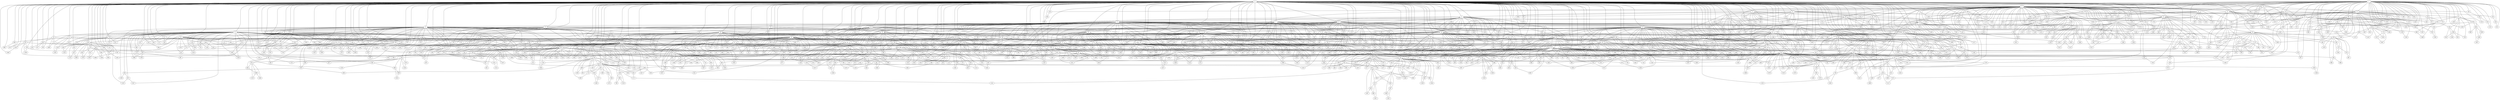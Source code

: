 graph G {
0;
1;
2;
3;
4;
5;
6;
7;
8;
9;
10;
11;
12;
13;
14;
15;
16;
17;
18;
19;
20;
21;
22;
23;
24;
25;
26;
27;
28;
29;
30;
31;
32;
33;
34;
35;
36;
37;
38;
39;
40;
41;
42;
43;
44;
45;
46;
47;
48;
49;
50;
51;
52;
53;
54;
55;
56;
57;
58;
59;
60;
61;
62;
63;
64;
65;
66;
67;
68;
69;
70;
71;
72;
73;
74;
75;
76;
77;
78;
79;
80;
81;
82;
83;
84;
85;
86;
87;
88;
89;
90;
91;
92;
93;
94;
95;
96;
97;
98;
99;
100;
101;
102;
103;
104;
105;
106;
107;
108;
109;
110;
111;
112;
113;
114;
115;
116;
117;
118;
119;
120;
121;
122;
123;
124;
125;
126;
127;
128;
129;
130;
131;
132;
133;
134;
135;
136;
137;
138;
139;
140;
141;
142;
143;
144;
145;
146;
147;
148;
149;
150;
151;
152;
153;
154;
155;
156;
157;
158;
159;
160;
161;
162;
163;
164;
165;
166;
167;
168;
169;
170;
171;
172;
173;
174;
175;
176;
177;
178;
179;
180;
181;
182;
183;
184;
185;
186;
187;
188;
189;
190;
191;
192;
193;
194;
195;
196;
197;
198;
199;
200;
201;
202;
203;
204;
205;
206;
207;
208;
209;
210;
211;
212;
213;
214;
215;
216;
217;
218;
219;
220;
221;
222;
223;
224;
225;
226;
227;
228;
229;
230;
231;
232;
233;
234;
235;
236;
237;
238;
239;
240;
241;
242;
243;
244;
245;
246;
247;
248;
249;
250;
251;
252;
253;
254;
255;
256;
257;
258;
259;
260;
261;
262;
263;
264;
265;
266;
267;
268;
269;
270;
271;
272;
273;
274;
275;
276;
277;
278;
279;
280;
281;
282;
283;
284;
285;
286;
287;
288;
289;
290;
291;
292;
293;
294;
295;
296;
297;
298;
299;
300;
301;
302;
303;
304;
305;
306;
307;
308;
309;
310;
311;
312;
313;
314;
315;
316;
317;
318;
319;
320;
321;
322;
323;
324;
325;
326;
327;
328;
329;
330;
331;
332;
333;
334;
335;
336;
337;
338;
339;
340;
341;
342;
343;
344;
345;
346;
347;
348;
349;
350;
351;
352;
353;
354;
355;
356;
357;
358;
359;
360;
361;
362;
363;
364;
365;
366;
367;
368;
369;
370;
371;
372;
373;
374;
375;
376;
377;
378;
379;
380;
381;
382;
383;
384;
385;
386;
387;
388;
389;
390;
391;
392;
393;
394;
395;
396;
397;
398;
399;
400;
401;
402;
403;
404;
405;
406;
407;
408;
409;
410;
411;
412;
413;
414;
415;
416;
417;
418;
419;
420;
421;
422;
423;
424;
425;
426;
427;
428;
429;
430;
431;
432;
433;
434;
435;
436;
437;
438;
439;
440;
441;
442;
443;
444;
445;
446;
447;
448;
449;
450;
451;
452;
453;
454;
455;
456;
457;
458;
459;
460;
461;
462;
463;
464;
465;
466;
467;
468;
469;
470;
471;
472;
473;
474;
475;
476;
477;
478;
479;
480;
481;
482;
483;
484;
485;
486;
487;
488;
489;
490;
491;
492;
493;
494;
495;
496;
497;
498;
499;
500;
501;
502;
503;
504;
505;
506;
507;
508;
509;
510;
511;
512;
513;
514;
515;
516;
517;
518;
519;
520;
521;
522;
523;
524;
525;
526;
527;
528;
529;
530;
531;
532;
533;
534;
535;
536;
537;
538;
539;
540;
541;
542;
543;
544;
545;
546;
547;
548;
549;
550;
551;
552;
553;
554;
555;
556;
557;
558;
559;
560;
561;
562;
563;
564;
565;
566;
567;
568;
569;
570;
571;
572;
573;
574;
575;
576;
577;
578;
579;
580;
581;
582;
583;
584;
585;
586;
587;
588;
589;
590;
591;
592;
593;
594;
595;
596;
597;
598;
599;
600;
601;
602;
603;
604;
605;
606;
607;
608;
609;
610;
611;
612;
613;
614;
615;
616;
617;
618;
619;
620;
621;
622;
623;
624;
625;
626;
627;
628;
629;
630;
631;
632;
633;
634;
635;
636;
637;
638;
639;
640;
641;
642;
643;
644;
645;
646;
647;
648;
649;
650;
651;
652;
653;
654;
655;
656;
657;
658;
659;
660;
661;
662;
663;
664;
665;
666;
667;
668;
669;
670;
671;
672;
673;
674;
675;
676;
677;
678;
679;
680;
681;
682;
683;
684;
685;
686;
687;
688;
689;
690;
691;
692;
693;
694;
695;
696;
697;
698;
699;
700;
701;
702;
703;
704;
705;
706;
707;
708;
709;
710;
711;
712;
713;
714;
715;
716;
717;
718;
719;
720;
721;
722;
723;
724;
725;
726;
727;
728;
729;
730;
731;
732;
733;
734;
735;
736;
737;
738;
739;
740;
741;
742;
743;
744;
745;
746;
747;
748;
749;
750;
751;
752;
753;
754;
755;
756;
757;
758;
759;
760;
761;
762;
763;
764;
765;
766;
767;
768;
769;
770;
771;
772;
773;
774;
775;
776;
777;
778;
779;
780;
781;
782;
783;
784;
785;
786;
787;
788;
789;
790;
791;
792;
793;
794;
795;
796;
797;
798;
799;
800;
801;
802;
803;
804;
805;
806;
807;
808;
809;
810;
811;
812;
813;
814;
815;
816;
817;
818;
819;
820;
821;
822;
823;
824;
825;
826;
827;
828;
829;
830;
831;
832;
833;
834;
835;
836;
837;
838;
839;
840;
841;
842;
843;
844;
845;
846;
847;
848;
849;
850;
851;
852;
853;
854;
855;
856;
857;
858;
859;
860;
861;
862;
863;
864;
865;
866;
867;
868;
869;
870;
871;
872;
873;
874;
875;
876;
877;
878;
879;
880;
881;
882;
883;
884;
885;
886;
887;
888;
889;
890;
891;
892;
893;
894;
895;
896;
897;
898;
899;
900;
901;
902;
903;
904;
905;
906;
907;
908;
909;
910;
911;
912;
913;
914;
915;
916;
917;
918;
919;
920;
921;
922;
923;
924;
925;
926;
927;
928;
929;
930;
931;
932;
933;
934;
935;
936;
937;
938;
939;
940;
941;
942;
943;
944;
945;
946;
947;
948;
949;
950;
951;
952;
953;
954;
955;
956;
957;
958;
959;
960;
961;
962;
963;
964;
965;
966;
967;
968;
969;
970;
971;
972;
973;
974;
975;
976;
977;
978;
979;
980;
981;
982;
983;
984;
985;
986;
987;
988;
989;
990;
991;
992;
993;
994;
995;
996;
997;
998;
999;
1000;
1001;
1002;
1003;
1004;
1005;
1006;
1007;
1008;
1009;
1010;
1011;
1012;
1013;
1014;
1015;
1016;
1017;
1018;
1019;
1020;
1021;
1022;
1023;
1024;
1025;
1026;
1027;
1028;
1029;
1030;
1031;
1032;
1033;
1034;
1035;
1036;
1037;
1038;
1039;
1040;
1041;
1042;
1043;
1044;
1045;
1046;
1047;
1048;
1049;
1050;
1051;
1052;
1053;
1054;
1055;
1056;
1057;
1058;
1059;
1060;
1061;
1062;
1063;
1064;
1065;
1066;
1067;
1068;
1069;
1070;
1071;
1072;
1073;
1074;
1075;
1076;
1077;
1078;
1079;
1080;
1081;
1082;
1083;
1084;
1085;
1086;
1087;
1088;
1089;
1090;
1091;
1092;
1093;
1094;
1095;
1096;
1097;
1098;
1099;
1100;
1101;
1102;
1103;
1104;
1105;
1106;
1107;
1108;
1109;
1110;
1111;
1112;
1113;
1114;
1115;
1116;
1117;
1118;
1119;
1120;
1121;
1122;
1123;
1124;
1125;
1126;
1127;
1128;
1129;
1130;
1131;
1132;
1133;
1134;
1135;
1136;
1137;
1138;
1139;
1140;
1141;
1142;
1143;
1144;
1145;
1146;
1147;
1148;
1149;
1150;
1151;
1152;
1153;
1154;
1155;
1156;
1157;
1158;
1159;
1160;
1161;
1162;
1163;
1164;
1165;
1166;
1167;
1168;
1169;
1170;
1171;
1172;
1173;
1174;
1175;
1176;
1177;
1178;
1179;
1180;
1181;
1182;
1183;
1184;
1185;
1186;
1187;
1188;
1189;
1190;
1191;
1192;
1193;
1194;
1195;
1196;
1197;
1198;
1199;
1200;
1201;
1202;
1203;
1204;
1205;
1206;
1207;
1208;
1209;
1210;
1211;
1212;
1213;
1214;
1215;
1216;
1217;
1218;
1219;
1220;
1221;
1222;
1223;
1224;
1225;
1226;
1227;
1228;
1229;
1230;
1231;
1232;
1233;
1234;
1235;
1236;
1237;
1238;
1239;
1240;
1241;
1242;
1243;
1244;
1245;
1246;
1247;
1248;
1249;
1250;
1251;
1252;
1253;
1254;
1255;
1256;
1257;
1258;
1259;
1260;
1261;
1262;
1263;
1264;
1265;
1266;
1267;
1268;
1269;
1270;
1271;
1272;
1273;
1274;
1275;
1276;
1277;
1278;
1279;
1280;
1281;
1282;
1283;
1284;
1285;
1286;
1287;
1288;
1289;
1290;
1291;
1292;
1293;
1294;
1295;
1296;
1297;
1298;
1299;
1300;
1301;
1302;
1303;
1304;
1305;
1306;
1307;
1308;
1309;
1310;
1311;
1312;
1313;
1314;
1315;
1316;
1317;
1318;
1319;
1320;
1321;
1322;
1323;
1324;
1325;
1326;
1327;
1328;
1329;
1330;
1331;
1332;
1333;
1334;
1335;
1336;
1337;
1338;
1339;
1340;
1341;
1342;
1343;
1344;
1345;
1346;
1347;
1348;
1349;
1350;
1351;
1352;
1353;
1354;
1355;
1356;
1357;
1358;
1359;
1360;
1361;
1362;
1363;
1364;
1365;
1366;
1367;
1368;
1369;
1370;
1371;
1372;
1373;
1374;
1375;
1376;
1377;
1378;
1379;
1380;
1381;
1382;
1383;
1384;
1385;
1386;
1387;
1388;
1389;
1390;
1391;
1392;
1393;
1394;
1395;
1396;
1397;
1398;
1399;
1400;
1401;
1402;
1403;
1404;
1405;
1406;
1407;
1408;
1409;
1410;
1411;
1412;
1413;
1414;
1415;
1416;
1417;
1418;
1419;
1420;
1421;
1422;
1423;
1424;
1425;
1426;
1427;
1428;
1429;
1430;
1431;
1432;
1433;
1434;
1435;
1436;
1437;
1438;
1439;
1440;
1441;
1442;
1443;
1444;
1445;
1446;
1447;
1448;
1449;
1450;
1451;
1452;
1453;
1454;
1455;
1456;
1457;
1458;
1459;
1460;
1461;
1462;
1463;
1464;
1465;
1466;
1467;
1468;
1469;
1470;
1471;
1472;
1473;
1474;
1475;
1476;
1477;
1478;
1479;
1480;
1481;
1482;
1483;
1484;
1485;
1486;
1487;
1488;
1489;
1490;
1491;
1492;
1493;
1494;
1495;
1496;
1497;
1498;
1499;
0--2 ;
0--3 ;
0--4 ;
0--5 ;
0--7 ;
0--8 ;
0--9 ;
0--10 ;
0--12 ;
0--15 ;
0--16 ;
0--17 ;
0--18 ;
0--20 ;
0--21 ;
0--23 ;
0--25 ;
0--30 ;
0--31 ;
0--33 ;
0--36 ;
0--37 ;
0--38 ;
0--39 ;
0--40 ;
0--45 ;
0--51 ;
0--57 ;
0--59 ;
0--64 ;
0--66 ;
0--68 ;
0--77 ;
0--81 ;
0--82 ;
0--90 ;
0--95 ;
0--101 ;
0--102 ;
0--103 ;
0--121 ;
0--122 ;
0--123 ;
0--127 ;
0--128 ;
0--130 ;
0--132 ;
0--139 ;
0--155 ;
0--157 ;
0--158 ;
0--162 ;
0--176 ;
0--184 ;
0--186 ;
0--188 ;
0--206 ;
0--217 ;
0--223 ;
0--228 ;
0--230 ;
0--242 ;
0--254 ;
0--255 ;
0--256 ;
0--258 ;
0--260 ;
0--266 ;
0--275 ;
0--280 ;
0--285 ;
0--290 ;
0--297 ;
0--308 ;
0--311 ;
0--313 ;
0--317 ;
0--323 ;
0--324 ;
0--325 ;
0--335 ;
0--338 ;
0--346 ;
0--348 ;
0--377 ;
0--393 ;
0--394 ;
0--398 ;
0--406 ;
0--411 ;
0--425 ;
0--431 ;
0--433 ;
0--435 ;
0--437 ;
0--445 ;
0--478 ;
0--480 ;
0--503 ;
0--510 ;
0--520 ;
0--523 ;
0--528 ;
0--536 ;
0--558 ;
0--560 ;
0--565 ;
0--594 ;
0--602 ;
0--605 ;
0--611 ;
0--618 ;
0--627 ;
0--641 ;
0--646 ;
0--649 ;
0--651 ;
0--671 ;
0--683 ;
0--698 ;
0--704 ;
0--707 ;
0--708 ;
0--710 ;
0--726 ;
0--734 ;
0--748 ;
0--751 ;
0--755 ;
0--759 ;
0--761 ;
0--776 ;
0--790 ;
0--801 ;
0--810 ;
0--811 ;
0--814 ;
0--821 ;
0--828 ;
0--831 ;
0--849 ;
0--867 ;
0--868 ;
0--879 ;
0--882 ;
0--888 ;
0--890 ;
0--905 ;
0--911 ;
0--922 ;
0--925 ;
0--934 ;
0--974 ;
0--1010 ;
0--1022 ;
0--1027 ;
0--1030 ;
0--1048 ;
0--1054 ;
0--1060 ;
0--1080 ;
0--1115 ;
0--1136 ;
0--1141 ;
0--1147 ;
0--1160 ;
0--1168 ;
0--1178 ;
0--1181 ;
0--1215 ;
0--1228 ;
0--1250 ;
0--1265 ;
0--1276 ;
0--1290 ;
0--1292 ;
0--1309 ;
0--1320 ;
0--1329 ;
0--1342 ;
0--1350 ;
0--1361 ;
0--1370 ;
0--1372 ;
0--1379 ;
0--1395 ;
0--1400 ;
0--1402 ;
0--1404 ;
0--1412 ;
0--1421 ;
0--1433 ;
0--1438 ;
0--1439 ;
0--1448 ;
0--1450 ;
0--1463 ;
0--1475 ;
0--1484 ;
1--2 ;
1--6 ;
1--13 ;
1--14 ;
1--19 ;
1--23 ;
1--27 ;
1--28 ;
1--41 ;
1--42 ;
1--69 ;
1--97 ;
1--98 ;
1--100 ;
1--108 ;
1--113 ;
1--133 ;
1--143 ;
1--150 ;
1--172 ;
1--191 ;
1--204 ;
1--222 ;
1--224 ;
1--225 ;
1--231 ;
1--244 ;
1--245 ;
1--286 ;
1--309 ;
1--336 ;
1--342 ;
1--353 ;
1--362 ;
1--391 ;
1--485 ;
1--551 ;
1--575 ;
1--579 ;
1--589 ;
1--595 ;
1--643 ;
1--723 ;
1--822 ;
1--954 ;
1--1090 ;
1--1131 ;
1--1203 ;
1--1236 ;
1--1238 ;
1--1291 ;
1--1307 ;
1--1313 ;
1--1315 ;
1--1375 ;
1--1387 ;
1--1453 ;
1--1496 ;
2--3 ;
2--6 ;
2--11 ;
2--21 ;
2--26 ;
2--41 ;
2--42 ;
2--52 ;
2--55 ;
2--58 ;
2--69 ;
2--89 ;
2--100 ;
2--105 ;
2--107 ;
2--113 ;
2--118 ;
2--174 ;
2--186 ;
2--199 ;
2--201 ;
2--216 ;
2--225 ;
2--232 ;
2--244 ;
2--283 ;
2--299 ;
2--300 ;
2--320 ;
2--331 ;
2--343 ;
2--357 ;
2--391 ;
2--402 ;
2--413 ;
2--428 ;
2--449 ;
2--455 ;
2--472 ;
2--483 ;
2--488 ;
2--516 ;
2--518 ;
2--529 ;
2--535 ;
2--538 ;
2--576 ;
2--598 ;
2--615 ;
2--631 ;
2--637 ;
2--640 ;
2--702 ;
2--714 ;
2--729 ;
2--762 ;
2--772 ;
2--820 ;
2--855 ;
2--950 ;
2--1128 ;
2--1162 ;
2--1172 ;
2--1297 ;
2--1323 ;
2--1340 ;
2--1351 ;
2--1403 ;
2--1410 ;
2--1423 ;
2--1425 ;
2--1429 ;
3--4 ;
3--89 ;
3--258 ;
3--320 ;
3--350 ;
3--370 ;
3--445 ;
3--614 ;
3--656 ;
3--670 ;
3--802 ;
3--1484 ;
4--5 ;
4--7 ;
4--17 ;
4--24 ;
4--70 ;
4--76 ;
4--115 ;
4--317 ;
4--355 ;
4--366 ;
4--368 ;
4--430 ;
4--514 ;
4--624 ;
4--750 ;
4--823 ;
4--833 ;
4--887 ;
4--1030 ;
4--1056 ;
4--1064 ;
4--1109 ;
4--1338 ;
4--1381 ;
5--12 ;
5--16 ;
5--24 ;
5--34 ;
5--50 ;
5--53 ;
5--63 ;
5--67 ;
5--70 ;
5--79 ;
5--87 ;
5--112 ;
5--116 ;
5--123 ;
5--124 ;
5--141 ;
5--154 ;
5--171 ;
5--211 ;
5--215 ;
5--226 ;
5--229 ;
5--261 ;
5--293 ;
5--301 ;
5--333 ;
5--352 ;
5--374 ;
5--405 ;
5--452 ;
5--474 ;
5--492 ;
5--512 ;
5--561 ;
5--569 ;
5--580 ;
5--611 ;
5--628 ;
5--650 ;
5--783 ;
5--789 ;
5--907 ;
5--994 ;
5--1005 ;
5--1020 ;
5--1119 ;
5--1127 ;
5--1150 ;
5--1190 ;
5--1223 ;
5--1354 ;
5--1440 ;
6--11 ;
6--13 ;
6--19 ;
6--60 ;
6--126 ;
6--243 ;
6--259 ;
6--575 ;
6--630 ;
7--8 ;
7--10 ;
7--22 ;
7--38 ;
7--56 ;
7--65 ;
7--161 ;
7--163 ;
7--214 ;
7--241 ;
7--262 ;
7--363 ;
7--368 ;
7--371 ;
7--456 ;
7--552 ;
7--584 ;
7--623 ;
7--664 ;
7--750 ;
7--983 ;
7--1018 ;
7--1081 ;
7--1286 ;
8--9 ;
8--22 ;
8--74 ;
8--99 ;
8--129 ;
8--149 ;
8--165 ;
8--179 ;
8--180 ;
8--183 ;
8--192 ;
8--237 ;
8--281 ;
8--289 ;
8--364 ;
8--387 ;
8--388 ;
8--403 ;
8--493 ;
8--495 ;
8--519 ;
8--526 ;
8--620 ;
8--638 ;
8--664 ;
8--719 ;
8--720 ;
8--740 ;
8--853 ;
8--857 ;
8--867 ;
8--901 ;
8--949 ;
8--959 ;
8--1151 ;
8--1208 ;
8--1220 ;
8--1239 ;
8--1452 ;
8--1457 ;
9--15 ;
9--20 ;
9--30 ;
9--32 ;
9--36 ;
9--94 ;
9--109 ;
9--128 ;
9--129 ;
9--192 ;
9--217 ;
9--236 ;
9--260 ;
9--316 ;
9--395 ;
9--409 ;
9--423 ;
9--467 ;
9--499 ;
9--502 ;
9--530 ;
9--537 ;
9--571 ;
9--578 ;
9--638 ;
9--662 ;
9--725 ;
9--733 ;
9--817 ;
9--851 ;
9--853 ;
9--864 ;
9--884 ;
9--926 ;
9--1017 ;
9--1075 ;
9--1120 ;
9--1124 ;
9--1138 ;
9--1158 ;
9--1184 ;
9--1272 ;
9--1278 ;
9--1293 ;
9--1344 ;
9--1345 ;
9--1346 ;
9--1382 ;
9--1419 ;
9--1431 ;
9--1499 ;
10--40 ;
10--43 ;
10--46 ;
10--65 ;
10--71 ;
10--255 ;
10--371 ;
10--436 ;
10--454 ;
10--500 ;
10--788 ;
10--1022 ;
10--1023 ;
10--1025 ;
10--1037 ;
10--1337 ;
11--26 ;
11--44 ;
11--73 ;
11--201 ;
11--243 ;
11--291 ;
11--379 ;
11--390 ;
11--458 ;
11--736 ;
11--770 ;
11--1196 ;
11--1241 ;
11--1279 ;
11--1366 ;
12--33 ;
12--50 ;
12--53 ;
12--67 ;
12--106 ;
12--116 ;
12--125 ;
12--248 ;
12--452 ;
12--743 ;
12--841 ;
12--850 ;
12--1027 ;
12--1166 ;
12--1373 ;
12--1389 ;
13--14 ;
13--60 ;
13--309 ;
13--342 ;
13--803 ;
13--990 ;
13--1012 ;
13--1236 ;
14--818 ;
14--910 ;
14--990 ;
15--18 ;
15--94 ;
15--109 ;
15--177 ;
15--851 ;
15--1152 ;
15--1287 ;
16--34 ;
16--48 ;
16--51 ;
16--62 ;
16--84 ;
16--85 ;
16--86 ;
16--93 ;
16--153 ;
16--155 ;
16--181 ;
16--182 ;
16--235 ;
16--333 ;
16--339 ;
16--360 ;
16--378 ;
16--424 ;
16--451 ;
16--463 ;
16--465 ;
16--522 ;
16--525 ;
16--532 ;
16--553 ;
16--591 ;
16--642 ;
16--681 ;
16--701 ;
16--728 ;
16--862 ;
16--914 ;
16--920 ;
16--936 ;
16--1091 ;
16--1213 ;
16--1318 ;
16--1376 ;
16--1390 ;
17--66 ;
17--76 ;
17--101 ;
17--103 ;
17--141 ;
17--187 ;
17--254 ;
17--302 ;
17--305 ;
17--354 ;
17--410 ;
17--422 ;
17--468 ;
17--469 ;
17--555 ;
17--586 ;
17--649 ;
17--705 ;
17--767 ;
17--868 ;
17--892 ;
17--1064 ;
17--1153 ;
18--25 ;
18--35 ;
18--37 ;
18--54 ;
18--122 ;
18--167 ;
18--189 ;
18--246 ;
18--264 ;
18--272 ;
18--307 ;
18--359 ;
18--363 ;
18--375 ;
18--667 ;
18--716 ;
18--722 ;
18--735 ;
18--908 ;
19--28 ;
19--29 ;
19--178 ;
19--209 ;
19--318 ;
19--369 ;
19--645 ;
19--1130 ;
19--1305 ;
20--209 ;
20--423 ;
20--625 ;
20--849 ;
20--1016 ;
20--1069 ;
20--1435 ;
21--31 ;
21--58 ;
21--102 ;
21--144 ;
21--151 ;
21--152 ;
21--238 ;
21--489 ;
21--529 ;
21--602 ;
21--839 ;
21--1050 ;
21--1074 ;
22--719 ;
22--740 ;
23--27 ;
23--130 ;
23--257 ;
23--326 ;
23--338 ;
23--579 ;
23--619 ;
24--87 ;
24--208 ;
24--376 ;
24--430 ;
24--474 ;
24--815 ;
24--907 ;
24--1008 ;
24--1381 ;
25--35 ;
25--54 ;
25--59 ;
25--64 ;
25--114 ;
25--127 ;
25--142 ;
25--145 ;
25--156 ;
25--263 ;
25--273 ;
25--303 ;
25--319 ;
25--325 ;
25--328 ;
25--340 ;
25--356 ;
25--385 ;
25--425 ;
25--479 ;
25--497 ;
25--550 ;
25--558 ;
25--577 ;
25--585 ;
25--626 ;
25--629 ;
25--665 ;
25--706 ;
25--722 ;
25--724 ;
25--763 ;
25--764 ;
25--904 ;
25--968 ;
25--975 ;
25--984 ;
25--1003 ;
25--1191 ;
25--1226 ;
25--1321 ;
25--1326 ;
25--1368 ;
25--1411 ;
25--1476 ;
26--44 ;
26--55 ;
26--199 ;
26--300 ;
26--380 ;
26--462 ;
26--576 ;
26--633 ;
26--906 ;
26--997 ;
26--1279 ;
26--1306 ;
26--1444 ;
27--97 ;
27--98 ;
27--133 ;
27--205 ;
27--250 ;
27--257 ;
27--286 ;
27--326 ;
27--358 ;
27--442 ;
27--476 ;
27--690 ;
27--697 ;
27--775 ;
27--822 ;
27--834 ;
27--954 ;
27--957 ;
27--1073 ;
27--1275 ;
28--29 ;
28--91 ;
28--108 ;
28--137 ;
28--166 ;
28--271 ;
28--318 ;
28--509 ;
28--647 ;
28--691 ;
28--852 ;
28--941 ;
28--1133 ;
28--1270 ;
28--1298 ;
28--1352 ;
29--91 ;
29--137 ;
29--178 ;
29--271 ;
29--277 ;
29--369 ;
29--1104 ;
29--1133 ;
30--32 ;
30--170 ;
30--285 ;
30--323 ;
30--1486 ;
31--144 ;
31--233 ;
31--280 ;
31--621 ;
31--636 ;
31--1182 ;
32--409 ;
32--1486 ;
33--157 ;
33--394 ;
33--739 ;
33--1157 ;
33--1311 ;
34--48 ;
34--79 ;
34--86 ;
34--153 ;
34--181 ;
34--261 ;
34--274 ;
34--287 ;
34--295 ;
34--306 ;
34--349 ;
34--426 ;
34--534 ;
34--545 ;
34--652 ;
34--784 ;
34--935 ;
34--936 ;
34--1144 ;
34--1225 ;
34--1439 ;
34--1451 ;
35--145 ;
35--194 ;
35--202 ;
35--263 ;
35--443 ;
35--550 ;
35--695 ;
35--771 ;
35--980 ;
36--121 ;
36--169 ;
36--184 ;
36--1370 ;
37--68 ;
37--213 ;
37--272 ;
37--1134 ;
37--1493 ;
38--39 ;
38--56 ;
38--132 ;
38--341 ;
38--406 ;
38--437 ;
38--536 ;
38--703 ;
38--1132 ;
39--90 ;
39--159 ;
39--608 ;
39--831 ;
39--879 ;
39--977 ;
39--998 ;
39--1031 ;
39--1061 ;
39--1178 ;
40--43 ;
40--45 ;
40--46 ;
40--47 ;
40--49 ;
40--61 ;
40--78 ;
40--196 ;
40--197 ;
40--207 ;
40--298 ;
40--324 ;
40--397 ;
40--420 ;
40--457 ;
40--481 ;
40--501 ;
40--567 ;
40--573 ;
40--592 ;
40--610 ;
40--660 ;
40--933 ;
40--942 ;
40--1025 ;
40--1038 ;
40--1142 ;
40--1177 ;
40--1202 ;
40--1242 ;
40--1331 ;
40--1337 ;
40--1348 ;
40--1393 ;
40--1446 ;
40--1473 ;
41--52 ;
41--105 ;
41--284 ;
41--310 ;
41--314 ;
41--449 ;
41--840 ;
41--1139 ;
41--1333 ;
42--455 ;
42--1410 ;
43--47 ;
43--49 ;
43--71 ;
43--74 ;
43--92 ;
43--104 ;
43--195 ;
43--239 ;
43--240 ;
43--389 ;
43--397 ;
43--427 ;
43--436 ;
43--531 ;
43--564 ;
43--610 ;
43--747 ;
43--805 ;
43--1007 ;
43--1116 ;
43--1230 ;
43--1473 ;
44--73 ;
44--75 ;
44--379 ;
44--382 ;
44--390 ;
44--392 ;
44--462 ;
44--913 ;
45--196 ;
45--197 ;
45--298 ;
45--793 ;
45--1189 ;
45--1331 ;
46--61 ;
46--72 ;
46--147 ;
46--148 ;
46--294 ;
46--327 ;
46--567 ;
47--78 ;
47--189 ;
47--240 ;
47--447 ;
47--457 ;
47--531 ;
47--573 ;
47--583 ;
47--742 ;
47--1001 ;
48--62 ;
48--85 ;
48--120 ;
48--185 ;
48--210 ;
48--837 ;
48--880 ;
48--935 ;
48--1036 ;
48--1071 ;
48--1095 ;
48--1097 ;
48--1144 ;
48--1302 ;
49--57 ;
49--135 ;
49--195 ;
49--207 ;
49--416 ;
49--588 ;
49--674 ;
49--687 ;
49--806 ;
49--992 ;
49--1047 ;
49--1055 ;
49--1142 ;
49--1177 ;
49--1465 ;
50--63 ;
50--80 ;
50--134 ;
50--146 ;
50--211 ;
50--276 ;
50--453 ;
50--473 ;
50--560 ;
50--561 ;
50--666 ;
50--715 ;
50--737 ;
50--752 ;
50--795 ;
50--1271 ;
50--1324 ;
51--84 ;
51--93 ;
51--96 ;
51--136 ;
51--235 ;
51--304 ;
51--508 ;
51--515 ;
51--616 ;
51--937 ;
51--985 ;
51--1174 ;
51--1336 ;
51--1438 ;
52--284 ;
52--314 ;
52--331 ;
52--762 ;
52--1333 ;
53--106 ;
53--215 ;
53--684 ;
53--1166 ;
54--142 ;
54--273 ;
54--288 ;
54--319 ;
54--357 ;
54--359 ;
54--372 ;
54--577 ;
54--600 ;
54--1187 ;
54--1205 ;
54--1437 ;
56--161 ;
56--163 ;
56--214 ;
56--219 ;
56--341 ;
56--606 ;
56--860 ;
56--1018 ;
56--1092 ;
56--1113 ;
56--1234 ;
56--1263 ;
57--81 ;
57--83 ;
57--135 ;
57--158 ;
57--777 ;
57--1035 ;
57--1112 ;
57--1251 ;
57--1303 ;
57--1489 ;
58--151 ;
58--489 ;
58--839 ;
58--919 ;
58--1323 ;
59--82 ;
59--114 ;
59--138 ;
59--156 ;
59--228 ;
59--303 ;
59--337 ;
59--381 ;
59--415 ;
59--448 ;
59--461 ;
59--503 ;
59--504 ;
59--547 ;
59--634 ;
59--787 ;
59--912 ;
59--1013 ;
59--1079 ;
59--1085 ;
59--1115 ;
59--1148 ;
59--1204 ;
59--1304 ;
59--1448 ;
60--126 ;
60--450 ;
60--803 ;
60--875 ;
61--264 ;
61--464 ;
61--521 ;
61--1041 ;
61--1252 ;
62--120 ;
62--185 ;
62--190 ;
62--360 ;
62--361 ;
62--469 ;
62--525 ;
62--705 ;
62--799 ;
62--1176 ;
62--1492 ;
63--80 ;
63--88 ;
63--110 ;
63--134 ;
63--160 ;
63--220 ;
63--247 ;
63--666 ;
63--1058 ;
64--77 ;
64--95 ;
64--200 ;
64--330 ;
64--347 ;
64--356 ;
64--372 ;
64--479 ;
64--559 ;
64--582 ;
64--686 ;
64--704 ;
64--756 ;
64--842 ;
64--872 ;
64--878 ;
64--903 ;
64--971 ;
64--1211 ;
64--1226 ;
64--1259 ;
64--1266 ;
64--1288 ;
64--1469 ;
65--72 ;
65--198 ;
65--253 ;
65--454 ;
65--632 ;
65--746 ;
65--788 ;
65--896 ;
65--981 ;
65--1163 ;
65--1458 ;
66--162 ;
66--410 ;
66--808 ;
66--812 ;
67--154 ;
67--783 ;
67--976 ;
68--213 ;
68--1080 ;
68--1433 ;
69--204 ;
70--929 ;
70--1150 ;
71--92 ;
71--111 ;
72--147 ;
72--148 ;
72--198 ;
72--253 ;
72--367 ;
72--404 ;
72--632 ;
73--75 ;
73--291 ;
73--736 ;
73--770 ;
73--969 ;
73--1059 ;
74--99 ;
74--117 ;
74--119 ;
74--131 ;
74--140 ;
74--179 ;
74--180 ;
74--212 ;
74--282 ;
74--321 ;
74--427 ;
74--429 ;
74--434 ;
74--460 ;
74--490 ;
74--562 ;
74--634 ;
74--727 ;
74--796 ;
74--805 ;
74--838 ;
74--876 ;
74--924 ;
74--1126 ;
74--1169 ;
74--1186 ;
74--1289 ;
74--1294 ;
74--1447 ;
75--392 ;
75--635 ;
75--923 ;
75--969 ;
75--1040 ;
76--230 ;
77--200 ;
77--686 ;
78--447 ;
78--933 ;
79--274 ;
79--426 ;
79--1281 ;
80--88 ;
80--110 ;
80--112 ;
80--312 ;
80--383 ;
80--444 ;
80--563 ;
80--757 ;
80--956 ;
80--1058 ;
80--1110 ;
80--1262 ;
80--1391 ;
81--83 ;
81--777 ;
81--953 ;
81--1007 ;
81--1035 ;
81--1112 ;
81--1215 ;
81--1303 ;
81--1489 ;
82--138 ;
82--270 ;
82--381 ;
82--547 ;
82--1085 ;
82--1181 ;
82--1228 ;
82--1276 ;
82--1308 ;
82--1454 ;
83--1251 ;
84--304 ;
84--591 ;
84--682 ;
84--862 ;
85--465 ;
85--701 ;
85--880 ;
85--1369 ;
86--642 ;
87--208 ;
87--374 ;
87--376 ;
87--494 ;
87--861 ;
88--220 ;
89--232 ;
89--350 ;
89--370 ;
89--418 ;
89--544 ;
89--1011 ;
89--1229 ;
89--1318 ;
89--1420 ;
90--159 ;
90--173 ;
90--188 ;
90--267 ;
90--440 ;
90--506 ;
90--607 ;
90--608 ;
90--707 ;
90--977 ;
90--1061 ;
90--1103 ;
90--1188 ;
91--509 ;
91--572 ;
91--639 ;
91--824 ;
92--111 ;
92--239 ;
92--1045 ;
93--96 ;
93--136 ;
93--269 ;
93--378 ;
93--399 ;
93--676 ;
93--728 ;
93--779 ;
93--1009 ;
93--1217 ;
93--1245 ;
93--1371 ;
94--395 ;
94--733 ;
94--1124 ;
94--1234 ;
94--1269 ;
94--1422 ;
95--347 ;
96--508 ;
96--663 ;
96--779 ;
96--1108 ;
96--1396 ;
97--205 ;
97--234 ;
97--252 ;
97--362 ;
97--648 ;
97--659 ;
97--669 ;
97--749 ;
97--816 ;
97--1387 ;
98--336 ;
98--442 ;
98--482 ;
98--643 ;
98--873 ;
98--946 ;
98--1086 ;
98--1159 ;
98--1240 ;
98--1328 ;
98--1483 ;
99--104 ;
99--117 ;
99--119 ;
99--149 ;
99--165 ;
99--212 ;
99--345 ;
99--401 ;
99--419 ;
99--446 ;
99--511 ;
99--562 ;
99--604 ;
99--727 ;
99--951 ;
99--961 ;
99--1264 ;
99--1270 ;
99--1284 ;
99--1358 ;
99--1418 ;
100--124 ;
100--143 ;
100--472 ;
100--1201 ;
100--1291 ;
101--139 ;
101--168 ;
101--175 ;
101--302 ;
101--377 ;
101--386 ;
101--612 ;
101--1070 ;
101--1374 ;
102--1074 ;
103--354 ;
103--931 ;
103--1218 ;
105--107 ;
105--193 ;
105--249 ;
105--299 ;
105--402 ;
105--417 ;
105--541 ;
105--675 ;
105--680 ;
105--769 ;
105--840 ;
105--845 ;
105--917 ;
105--1175 ;
105--1199 ;
105--1221 ;
105--1432 ;
106--125 ;
106--655 ;
106--743 ;
106--1385 ;
107--174 ;
107--193 ;
107--541 ;
107--568 ;
107--675 ;
107--745 ;
107--769 ;
107--958 ;
107--1078 ;
107--1415 ;
108--166 ;
108--227 ;
108--540 ;
108--673 ;
108--691 ;
108--886 ;
108--967 ;
108--988 ;
108--1298 ;
108--1479 ;
109--177 ;
109--1431 ;
110--115 ;
110--312 ;
111--160 ;
111--236 ;
111--439 ;
111--542 ;
111--1045 ;
111--1247 ;
112--444 ;
112--512 ;
112--563 ;
112--580 ;
112--1117 ;
112--1121 ;
112--1262 ;
113--118 ;
113--164 ;
113--191 ;
113--222 ;
113--432 ;
113--546 ;
113--668 ;
113--800 ;
113--1256 ;
114--415 ;
114--460 ;
114--912 ;
114--1267 ;
114--1368 ;
114--1399 ;
115--355 ;
115--549 ;
116--1119 ;
116--1190 ;
117--140 ;
117--446 ;
117--791 ;
118--164 ;
118--640 ;
118--668 ;
119--131 ;
119--419 ;
119--1170 ;
120--190 ;
120--656 ;
120--1032 ;
120--1219 ;
120--1282 ;
120--1325 ;
120--1407 ;
121--169 ;
121--242 ;
121--279 ;
121--308 ;
121--393 ;
121--414 ;
121--890 ;
121--999 ;
121--1468 ;
122--167 ;
122--170 ;
122--246 ;
122--814 ;
123--171 ;
123--510 ;
123--1235 ;
123--1261 ;
123--1301 ;
124--293 ;
124--405 ;
124--581 ;
124--699 ;
124--774 ;
124--1227 ;
125--655 ;
125--841 ;
125--850 ;
125--1224 ;
125--1316 ;
126--1300 ;
127--1191 ;
128--502 ;
128--571 ;
128--674 ;
128--829 ;
128--1017 ;
128--1255 ;
129--252 ;
129--459 ;
129--578 ;
129--817 ;
129--901 ;
129--970 ;
129--1004 ;
130--206 ;
131--282 ;
131--1170 ;
132--223 ;
132--435 ;
133--150 ;
134--146 ;
134--247 ;
134--566 ;
134--1471 ;
135--416 ;
136--269 ;
136--310 ;
136--322 ;
136--399 ;
136--414 ;
136--498 ;
136--507 ;
136--758 ;
136--778 ;
136--1245 ;
136--1378 ;
137--277 ;
137--647 ;
137--758 ;
137--785 ;
137--1352 ;
138--270 ;
139--168 ;
139--348 ;
139--386 ;
139--491 ;
139--570 ;
139--596 ;
139--801 ;
140--321 ;
140--332 ;
140--461 ;
140--657 ;
140--696 ;
140--712 ;
140--859 ;
140--1033 ;
140--1114 ;
140--1126 ;
140--1200 ;
141--187 ;
141--352 ;
141--653 ;
142--385 ;
143--172 ;
143--700 ;
143--1042 ;
144--152 ;
144--233 ;
144--396 ;
144--636 ;
144--1388 ;
144--1485 ;
145--194 ;
145--202 ;
145--203 ;
145--265 ;
145--292 ;
145--328 ;
145--329 ;
145--590 ;
145--709 ;
145--773 ;
145--832 ;
145--885 ;
145--965 ;
145--978 ;
145--1044 ;
145--1173 ;
145--1398 ;
146--276 ;
146--473 ;
146--527 ;
146--533 ;
146--543 ;
146--1212 ;
147--404 ;
147--470 ;
148--248 ;
148--294 ;
148--1015 ;
148--1100 ;
149--281 ;
149--450 ;
149--511 ;
149--679 ;
149--1122 ;
150--231 ;
151--586 ;
152--238 ;
152--1388 ;
152--1485 ;
153--295 ;
153--534 ;
153--622 ;
154--226 ;
154--650 ;
154--976 ;
154--1424 ;
155--182 ;
155--339 ;
155--463 ;
155--721 ;
155--871 ;
155--1021 ;
155--1101 ;
155--1314 ;
156--626 ;
156--724 ;
156--1148 ;
157--335 ;
157--396 ;
157--739 ;
157--761 ;
157--909 ;
159--173 ;
159--221 ;
159--296 ;
159--603 ;
159--607 ;
159--692 ;
159--1188 ;
160--439 ;
160--539 ;
160--542 ;
160--1247 ;
161--456 ;
162--176 ;
162--251 ;
162--266 ;
162--268 ;
162--334 ;
162--484 ;
162--528 ;
162--601 ;
162--698 ;
162--713 ;
162--759 ;
162--792 ;
162--812 ;
162--944 ;
162--952 ;
162--1077 ;
162--1137 ;
162--1180 ;
162--1243 ;
162--1434 ;
162--1487 ;
163--219 ;
163--373 ;
163--606 ;
163--730 ;
163--932 ;
163--1088 ;
165--289 ;
165--345 ;
165--1264 ;
166--227 ;
166--1194 ;
168--175 ;
168--471 ;
168--491 ;
168--597 ;
168--711 ;
168--768 ;
168--797 ;
168--1068 ;
168--1143 ;
168--1374 ;
169--279 ;
170--676 ;
170--720 ;
170--945 ;
170--1049 ;
170--1193 ;
170--1268 ;
170--1470 ;
171--1235 ;
172--245 ;
172--353 ;
172--700 ;
172--780 ;
173--267 ;
174--568 ;
175--471 ;
175--597 ;
176--251 ;
176--268 ;
176--480 ;
176--484 ;
176--593 ;
176--751 ;
176--754 ;
176--809 ;
176--858 ;
176--982 ;
176--1072 ;
176--1329 ;
177--1152 ;
178--645 ;
179--256 ;
179--403 ;
179--477 ;
179--487 ;
179--1239 ;
180--183 ;
180--838 ;
181--287 ;
181--784 ;
181--920 ;
181--1026 ;
182--721 ;
182--1332 ;
184--433 ;
184--505 ;
184--644 ;
184--683 ;
184--717 ;
184--1141 ;
185--210 ;
185--218 ;
185--694 ;
185--894 ;
185--996 ;
185--1176 ;
185--1233 ;
186--216 ;
186--428 ;
186--714 ;
186--1265 ;
186--1414 ;
187--422 ;
187--653 ;
188--275 ;
188--297 ;
188--311 ;
188--407 ;
188--440 ;
188--710 ;
188--827 ;
188--843 ;
188--1099 ;
188--1125 ;
189--307 ;
190--221 ;
190--496 ;
190--799 ;
191--432 ;
191--731 ;
192--237 ;
192--278 ;
192--315 ;
192--364 ;
192--519 ;
192--526 ;
192--993 ;
192--1223 ;
192--1355 ;
193--249 ;
193--441 ;
193--947 ;
193--1078 ;
193--1123 ;
193--1222 ;
194--203 ;
194--695 ;
194--771 ;
194--773 ;
194--980 ;
195--389 ;
195--588 ;
197--592 ;
199--1425 ;
200--582 ;
200--872 ;
200--921 ;
200--1006 ;
200--1259 ;
201--458 ;
201--678 ;
202--292 ;
202--709 ;
203--265 ;
203--351 ;
203--475 ;
203--556 ;
203--846 ;
203--1367 ;
204--224 ;
204--1313 ;
205--234 ;
205--250 ;
205--960 ;
205--1466 ;
206--905 ;
207--420 ;
207--1465 ;
208--494 ;
209--625 ;
209--718 ;
209--1069 ;
209--1417 ;
210--218 ;
210--694 ;
210--837 ;
210--866 ;
210--996 ;
211--453 ;
211--715 ;
212--490 ;
212--1094 ;
212--1284 ;
213--1134 ;
214--241 ;
214--262 ;
214--860 ;
214--1000 ;
215--684 ;
216--483 ;
216--615 ;
216--1312 ;
217--499 ;
217--530 ;
217--565 ;
219--373 ;
219--730 ;
219--1088 ;
221--296 ;
221--496 ;
221--603 ;
221--1082 ;
221--1135 ;
222--546 ;
222--551 ;
222--723 ;
223--1160 ;
223--1421 ;
224--1131 ;
225--343 ;
226--229 ;
226--301 ;
226--1094 ;
227--673 ;
227--1194 ;
228--290 ;
228--337 ;
228--574 ;
230--594 ;
230--922 ;
232--283 ;
232--413 ;
232--418 ;
232--631 ;
232--738 ;
232--963 ;
232--1001 ;
232--1011 ;
232--1034 ;
232--1330 ;
232--1377 ;
232--1380 ;
232--1429 ;
234--659 ;
234--854 ;
234--1249 ;
235--424 ;
235--515 ;
235--1179 ;
235--1436 ;
236--467 ;
236--662 ;
236--689 ;
236--939 ;
236--1075 ;
236--1156 ;
237--278 ;
240--583 ;
240--742 ;
241--1000 ;
241--1081 ;
241--1258 ;
242--925 ;
242--1450 ;
242--1468 ;
243--259 ;
243--630 ;
244--535 ;
244--729 ;
244--852 ;
245--780 ;
245--1295 ;
247--566 ;
248--1100 ;
248--1389 ;
249--441 ;
249--680 ;
249--1363 ;
249--1386 ;
250--358 ;
250--690 ;
250--775 ;
250--834 ;
250--960 ;
250--1145 ;
250--1237 ;
250--1334 ;
251--792 ;
251--1283 ;
252--459 ;
253--330 ;
253--367 ;
254--305 ;
254--431 ;
255--500 ;
255--1010 ;
256--477 ;
257--619 ;
257--1073 ;
258--802 ;
260--316 ;
260--537 ;
261--548 ;
261--569 ;
261--1020 ;
261--1146 ;
262--623 ;
263--764 ;
264--464 ;
264--466 ;
264--486 ;
264--654 ;
264--667 ;
264--732 ;
264--1046 ;
265--351 ;
265--400 ;
265--587 ;
265--846 ;
265--885 ;
265--965 ;
265--1063 ;
265--1173 ;
266--334 ;
266--344 ;
266--408 ;
266--421 ;
266--513 ;
266--744 ;
266--804 ;
266--1054 ;
266--1406 ;
268--593 ;
268--754 ;
268--952 ;
268--1096 ;
268--1273 ;
269--322 ;
269--498 ;
269--554 ;
269--778 ;
269--818 ;
269--1149 ;
269--1217 ;
272--716 ;
272--735 ;
272--1493 ;
273--288 ;
273--384 ;
273--517 ;
273--600 ;
273--706 ;
273--856 ;
273--895 ;
273--1084 ;
273--1187 ;
273--1205 ;
273--1477 ;
274--545 ;
274--1281 ;
275--313 ;
275--843 ;
275--928 ;
275--1076 ;
276--527 ;
276--533 ;
276--543 ;
276--795 ;
276--943 ;
276--973 ;
276--994 ;
276--1093 ;
276--1271 ;
276--1443 ;
278--315 ;
280--621 ;
280--1254 ;
281--493 ;
281--679 ;
281--930 ;
281--1151 ;
282--434 ;
282--438 ;
282--661 ;
283--637 ;
283--738 ;
283--1297 ;
283--1380 ;
283--1430 ;
285--398 ;
285--520 ;
285--671 ;
285--790 ;
288--384 ;
288--517 ;
288--1437 ;
289--388 ;
290--574 ;
292--329 ;
293--581 ;
293--782 ;
294--327 ;
294--365 ;
294--1015 ;
295--306 ;
295--599 ;
295--622 ;
296--1135 ;
297--407 ;
298--793 ;
298--1024 ;
298--1189 ;
300--380 ;
300--524 ;
300--613 ;
300--766 ;
301--485 ;
302--468 ;
302--892 ;
302--966 ;
303--497 ;
304--682 ;
304--937 ;
305--658 ;
305--1449 ;
306--349 ;
306--599 ;
306--979 ;
306--1451 ;
311--734 ;
312--383 ;
312--757 ;
312--1029 ;
312--1413 ;
313--346 ;
313--557 ;
313--741 ;
313--928 ;
313--1083 ;
313--1409 ;
316--884 ;
317--514 ;
317--833 ;
317--1445 ;
317--1494 ;
318--1130 ;
321--332 ;
321--429 ;
321--657 ;
321--693 ;
321--696 ;
321--760 ;
321--825 ;
321--844 ;
321--938 ;
321--962 ;
321--991 ;
321--1171 ;
321--1294 ;
322--554 ;
322--986 ;
323--478 ;
323--708 ;
323--807 ;
323--1066 ;
323--1320 ;
323--1349 ;
324--481 ;
324--874 ;
324--1114 ;
324--1202 ;
325--540 ;
325--629 ;
325--755 ;
327--365 ;
328--340 ;
328--904 ;
329--590 ;
329--1248 ;
331--516 ;
331--772 ;
334--344 ;
334--408 ;
334--883 ;
334--1087 ;
334--1197 ;
337--448 ;
337--504 ;
337--787 ;
337--881 ;
337--1304 ;
337--1478 ;
339--681 ;
340--665 ;
341--826 ;
341--1113 ;
342--589 ;
342--1012 ;
342--1090 ;
342--1375 ;
342--1384 ;
344--513 ;
344--744 ;
344--804 ;
344--863 ;
344--1062 ;
344--1406 ;
345--401 ;
346--557 ;
346--741 ;
346--1083 ;
346--1357 ;
347--559 ;
347--609 ;
347--1414 ;
348--596 ;
349--979 ;
351--400 ;
351--475 ;
353--1300 ;
353--1496 ;
354--572 ;
354--931 ;
354--1218 ;
355--366 ;
355--412 ;
355--549 ;
355--891 ;
355--1206 ;
355--1319 ;
356--903 ;
356--968 ;
356--1211 ;
356--1288 ;
359--375 ;
360--361 ;
360--476 ;
360--1105 ;
361--1105 ;
361--1165 ;
362--595 ;
362--648 ;
362--1039 ;
362--1238 ;
363--908 ;
364--387 ;
364--1359 ;
364--1392 ;
365--1401 ;
366--412 ;
369--1305 ;
371--552 ;
371--685 ;
376--815 ;
376--861 ;
376--1008 ;
377--612 ;
377--974 ;
377--1043 ;
378--1009 ;
378--1371 ;
379--382 ;
379--1196 ;
380--524 ;
380--613 ;
380--633 ;
383--1413 ;
387--1359 ;
387--1392 ;
388--495 ;
389--564 ;
389--677 ;
389--836 ;
389--1365 ;
391--488 ;
392--635 ;
392--923 ;
392--1040 ;
392--1231 ;
392--1481 ;
394--411 ;
394--726 ;
394--918 ;
394--1136 ;
394--1198 ;
394--1299 ;
398--627 ;
400--587 ;
401--951 ;
402--417 ;
402--835 ;
402--1351 ;
402--1432 ;
404--470 ;
404--1167 ;
405--1005 ;
405--1227 ;
406--548 ;
406--902 ;
407--1099 ;
407--1125 ;
408--421 ;
408--826 ;
408--1087 ;
408--1197 ;
408--1230 ;
409--1272 ;
410--658 ;
410--767 ;
410--808 ;
410--870 ;
411--918 ;
412--891 ;
412--1206 ;
414--999 ;
415--1267 ;
416--1055 ;
417--835 ;
417--916 ;
417--1185 ;
418--544 ;
418--688 ;
418--1229 ;
423--1016 ;
424--451 ;
424--617 ;
425--585 ;
425--641 ;
425--651 ;
425--794 ;
425--975 ;
425--1411 ;
426--652 ;
427--1116 ;
428--538 ;
430--624 ;
431--443 ;
431--598 ;
431--1098 ;
431--1416 ;
432--731 ;
432--800 ;
433--505 ;
433--828 ;
433--1147 ;
433--1192 ;
433--1364 ;
434--438 ;
434--1447 ;
435--646 ;
436--747 ;
437--997 ;
438--661 ;
438--798 ;
438--1216 ;
439--539 ;
439--693 ;
439--1053 ;
440--506 ;
440--827 ;
440--1246 ;
440--1456 ;
441--947 ;
441--1050 ;
441--1363 ;
442--482 ;
442--1053 ;
442--1356 ;
443--1098 ;
444--899 ;
444--1121 ;
445--614 ;
445--670 ;
446--791 ;
448--1013 ;
449--1139 ;
450--875 ;
450--1122 ;
451--522 ;
451--532 ;
451--617 ;
451--1052 ;
451--1107 ;
454--746 ;
454--765 ;
454--1023 ;
456--584 ;
456--940 ;
457--501 ;
457--1038 ;
457--1242 ;
457--1285 ;
457--1394 ;
458--678 ;
458--1366 ;
459--970 ;
459--995 ;
460--796 ;
460--1169 ;
461--1365 ;
464--466 ;
464--486 ;
464--521 ;
464--753 ;
464--786 ;
464--848 ;
464--1102 ;
466--654 ;
466--732 ;
466--955 ;
468--966 ;
468--1140 ;
468--1362 ;
469--555 ;
470--1167 ;
472--518 ;
472--1201 ;
472--1274 ;
473--1212 ;
474--492 ;
475--556 ;
475--889 ;
475--1057 ;
476--957 ;
477--487 ;
479--1321 ;
480--523 ;
480--810 ;
480--858 ;
480--865 ;
480--982 ;
480--1019 ;
480--1480 ;
481--874 ;
481--1446 ;
481--1497 ;
482--946 ;
484--601 ;
484--672 ;
484--713 ;
484--847 ;
484--944 ;
484--1335 ;
484--1353 ;
488--702 ;
489--919 ;
490--1186 ;
491--570 ;
491--711 ;
491--964 ;
495--620 ;
495--836 ;
496--1082 ;
498--507 ;
498--819 ;
498--1283 ;
498--1378 ;
499--725 ;
499--1158 ;
502--829 ;
504--881 ;
504--1183 ;
505--644 ;
505--717 ;
505--900 ;
505--927 ;
505--1106 ;
505--1154 ;
505--1192 ;
505--1397 ;
505--1461 ;
506--1456 ;
507--819 ;
508--616 ;
508--663 ;
508--898 ;
508--1164 ;
508--1339 ;
509--941 ;
512--1117 ;
514--887 ;
514--1209 ;
514--1232 ;
514--1343 ;
515--1179 ;
519--1355 ;
521--753 ;
521--786 ;
521--848 ;
521--1041 ;
521--1252 ;
521--1257 ;
521--1441 ;
522--1091 ;
522--1107 ;
523--618 ;
524--766 ;
525--553 ;
526--745 ;
526--993 ;
527--943 ;
528--776 ;
529--1128 ;
529--1172 ;
529--1426 ;
531--692 ;
532--1052 ;
535--820 ;
535--855 ;
536--605 ;
536--703 ;
536--811 ;
536--813 ;
536--869 ;
536--893 ;
536--1132 ;
536--1161 ;
540--886 ;
540--988 ;
543--1443 ;
544--688 ;
544--1498 ;
547--821 ;
548--902 ;
548--1028 ;
548--1146 ;
550--1476 ;
552--685 ;
552--983 ;
553--1213 ;
554--986 ;
556--889 ;
556--1367 ;
557--1409 ;
559--609 ;
559--756 ;
560--1463 ;
561--737 ;
561--752 ;
562--604 ;
562--876 ;
562--961 ;
562--1358 ;
562--1418 ;
564--677 ;
566--1471 ;
568--958 ;
568--1051 ;
568--1401 ;
569--789 ;
569--1127 ;
569--1354 ;
570--964 ;
572--639 ;
572--824 ;
576--906 ;
576--950 ;
576--1260 ;
576--1296 ;
578--864 ;
579--1203 ;
581--699 ;
581--781 ;
581--782 ;
581--1118 ;
582--842 ;
582--877 ;
584--940 ;
585--763 ;
585--794 ;
585--972 ;
585--1362 ;
587--1063 ;
587--1347 ;
588--687 ;
589--660 ;
589--1328 ;
590--1248 ;
592--942 ;
593--809 ;
594--911 ;
594--1060 ;
597--768 ;
600--895 ;
600--1084 ;
600--1224 ;
601--672 ;
601--948 ;
601--1002 ;
601--1253 ;
601--1472 ;
602--1475 ;
605--813 ;
605--869 ;
605--913 ;
605--1067 ;
605--1412 ;
608--1031 ;
608--1103 ;
609--1322 ;
611--628 ;
611--1383 ;
612--1043 ;
615--1312 ;
616--898 ;
616--1174 ;
616--1336 ;
620--857 ;
620--1208 ;
621--1182 ;
621--1254 ;
625--718 ;
627--1048 ;
627--1250 ;
628--1383 ;
631--1330 ;
632--896 ;
632--1458 ;
638--959 ;
638--1120 ;
638--1184 ;
638--1258 ;
638--1345 ;
643--873 ;
643--989 ;
643--1086 ;
644--900 ;
644--927 ;
644--1154 ;
646--1361 ;
648--669 ;
648--1039 ;
648--1464 ;
648--1467 ;
649--1301 ;
650--830 ;
651--748 ;
654--955 ;
655--1385 ;
656--1032 ;
656--1282 ;
657--712 ;
657--760 ;
657--938 ;
657--1033 ;
657--1277 ;
658--1449 ;
659--749 ;
659--816 ;
659--854 ;
659--1249 ;
661--798 ;
661--1216 ;
662--689 ;
662--1138 ;
663--1339 ;
668--1256 ;
672--847 ;
672--948 ;
672--1253 ;
673--967 ;
675--1175 ;
675--1199 ;
675--1415 ;
676--945 ;
676--1268 ;
679--930 ;
679--1089 ;
679--1210 ;
679--1490 ;
680--917 ;
680--1386 ;
686--878 ;
687--806 ;
688--1498 ;
689--939 ;
689--1310 ;
690--697 ;
690--1145 ;
690--1275 ;
691--1479 ;
693--825 ;
693--929 ;
693--962 ;
694--894 ;
696--991 ;
696--1200 ;
697--765 ;
697--897 ;
698--882 ;
699--774 ;
699--781 ;
700--1042 ;
700--1280 ;
706--856 ;
708--807 ;
708--1349 ;
711--797 ;
711--1068 ;
712--859 ;
715--1324 ;
715--1379 ;
717--1106 ;
718--1417 ;
718--1455 ;
720--1049 ;
720--1193 ;
721--871 ;
721--1332 ;
722--984 ;
722--1093 ;
726--1198 ;
728--914 ;
729--1423 ;
730--932 ;
733--1269 ;
733--1422 ;
738--963 ;
739--1157 ;
739--1195 ;
739--1311 ;
740--1452 ;
741--1357 ;
743--1373 ;
744--973 ;
746--981 ;
746--1163 ;
746--1341 ;
750--823 ;
756--1219 ;
756--1405 ;
757--956 ;
757--1029 ;
758--785 ;
759--1434 ;
760--844 ;
760--1474 ;
761--909 ;
763--972 ;
763--1003 ;
765--897 ;
765--1129 ;
769--845 ;
769--915 ;
773--832 ;
773--978 ;
775--1237 ;
775--1334 ;
775--1491 ;
776--1290 ;
777--953 ;
779--1108 ;
780--1295 ;
781--1118 ;
783--899 ;
784--830 ;
786--1102 ;
787--1079 ;
792--1243 ;
793--1024 ;
793--1065 ;
793--1155 ;
793--1244 ;
796--924 ;
801--934 ;
804--863 ;
806--992 ;
807--1066 ;
807--1104 ;
808--870 ;
810--865 ;
811--1342 ;
818--910 ;
818--1149 ;
819--883 ;
821--1070 ;
825--1171 ;
827--1246 ;
828--1364 ;
829--1255 ;
832--1398 ;
833--1056 ;
833--1445 ;
835--916 ;
837--866 ;
837--1071 ;
841--1316 ;
842--877 ;
842--971 ;
842--1111 ;
842--1266 ;
843--1076 ;
844--1474 ;
845--915 ;
848--1441 ;
848--1459 ;
849--888 ;
855--1162 ;
857--1220 ;
857--1457 ;
858--1019 ;
858--1480 ;
860--1092 ;
863--1062 ;
864--926 ;
864--987 ;
864--1046 ;
864--1382 ;
864--1428 ;
868--1322 ;
869--893 ;
869--1067 ;
869--1462 ;
871--1021 ;
871--1101 ;
871--1360 ;
872--921 ;
873--989 ;
874--1497 ;
875--1036 ;
879--998 ;
879--1014 ;
880--1302 ;
880--1369 ;
881--1183 ;
881--1478 ;
887--1209 ;
887--1343 ;
889--1057 ;
890--1404 ;
891--1319 ;
893--1161 ;
893--1462 ;
897--1129 ;
901--949 ;
902--1028 ;
906--1260 ;
906--1444 ;
906--1460 ;
912--1204 ;
914--1376 ;
916--1185 ;
917--1221 ;
920--1026 ;
921--1006 ;
923--1231 ;
926--987 ;
926--1293 ;
926--1499 ;
930--1089 ;
935--1095 ;
936--1495 ;
937--985 ;
939--1310 ;
944--1335 ;
944--1353 ;
945--1470 ;
947--1123 ;
947--1222 ;
948--1002 ;
948--1472 ;
950--1296 ;
952--1077 ;
952--1096 ;
952--1273 ;
956--1110 ;
956--1391 ;
958--1051 ;
960--1466 ;
963--1377 ;
965--1044 ;
966--1140 ;
969--1059 ;
969--1488 ;
970--995 ;
970--1004 ;
971--1111 ;
976--1424 ;
981--1341 ;
982--1072 ;
984--1326 ;
990--1164 ;
992--1047 ;
997--1306 ;
998--1014 ;
1001--1034 ;
1011--1420 ;
1012--1384 ;
1016--1435 ;
1018--1263 ;
1018--1286 ;
1018--1346 ;
1021--1314 ;
1021--1360 ;
1022--1037 ;
1024--1065 ;
1024--1207 ;
1024--1244 ;
1025--1348 ;
1025--1393 ;
1030--1109 ;
1030--1168 ;
1030--1338 ;
1033--1277 ;
1033--1482 ;
1038--1285 ;
1038--1394 ;
1039--1464 ;
1041--1257 ;
1042--1280 ;
1053--1356 ;
1059--1488 ;
1063--1347 ;
1064--1153 ;
1065--1155 ;
1065--1207 ;
1065--1214 ;
1068--1143 ;
1071--1097 ;
1075--1156 ;
1077--1137 ;
1077--1180 ;
1077--1317 ;
1077--1403 ;
1077--1408 ;
1086--1159 ;
1089--1210 ;
1089--1490 ;
1090--1307 ;
1098--1416 ;
1105--1165 ;
1108--1396 ;
1115--1292 ;
1120--1344 ;
1126--1289 ;
1128--1426 ;
1136--1299 ;
1136--1327 ;
1144--1225 ;
1152--1287 ;
1155--1214 ;
1157--1195 ;
1159--1240 ;
1160--1309 ;
1171--1241 ;
1172--1340 ;
1176--1233 ;
1176--1492 ;
1178--1350 ;
1178--1442 ;
1179--1436 ;
1180--1317 ;
1180--1427 ;
1184--1278 ;
1187--1477 ;
1192--1397 ;
1198--1481 ;
1201--1274 ;
1209--1232 ;
1219--1325 ;
1219--1405 ;
1223--1440 ;
1235--1261 ;
1237--1491 ;
1266--1469 ;
1267--1399 ;
1276--1308 ;
1277--1482 ;
1282--1407 ;
1291--1315 ;
1291--1453 ;
1299--1327 ;
1308--1454 ;
1317--1427 ;
1318--1390 ;
1320--1400 ;
1328--1483 ;
1344--1419 ;
1350--1372 ;
1350--1442 ;
1370--1402 ;
1379--1395 ;
1380--1430 ;
1382--1428 ;
1397--1461 ;
1403--1408 ;
1417--1455 ;
1434--1487 ;
1441--1459 ;
1444--1460 ;
1445--1494 ;
1450--1495 ;
1464--1467 ;
}
